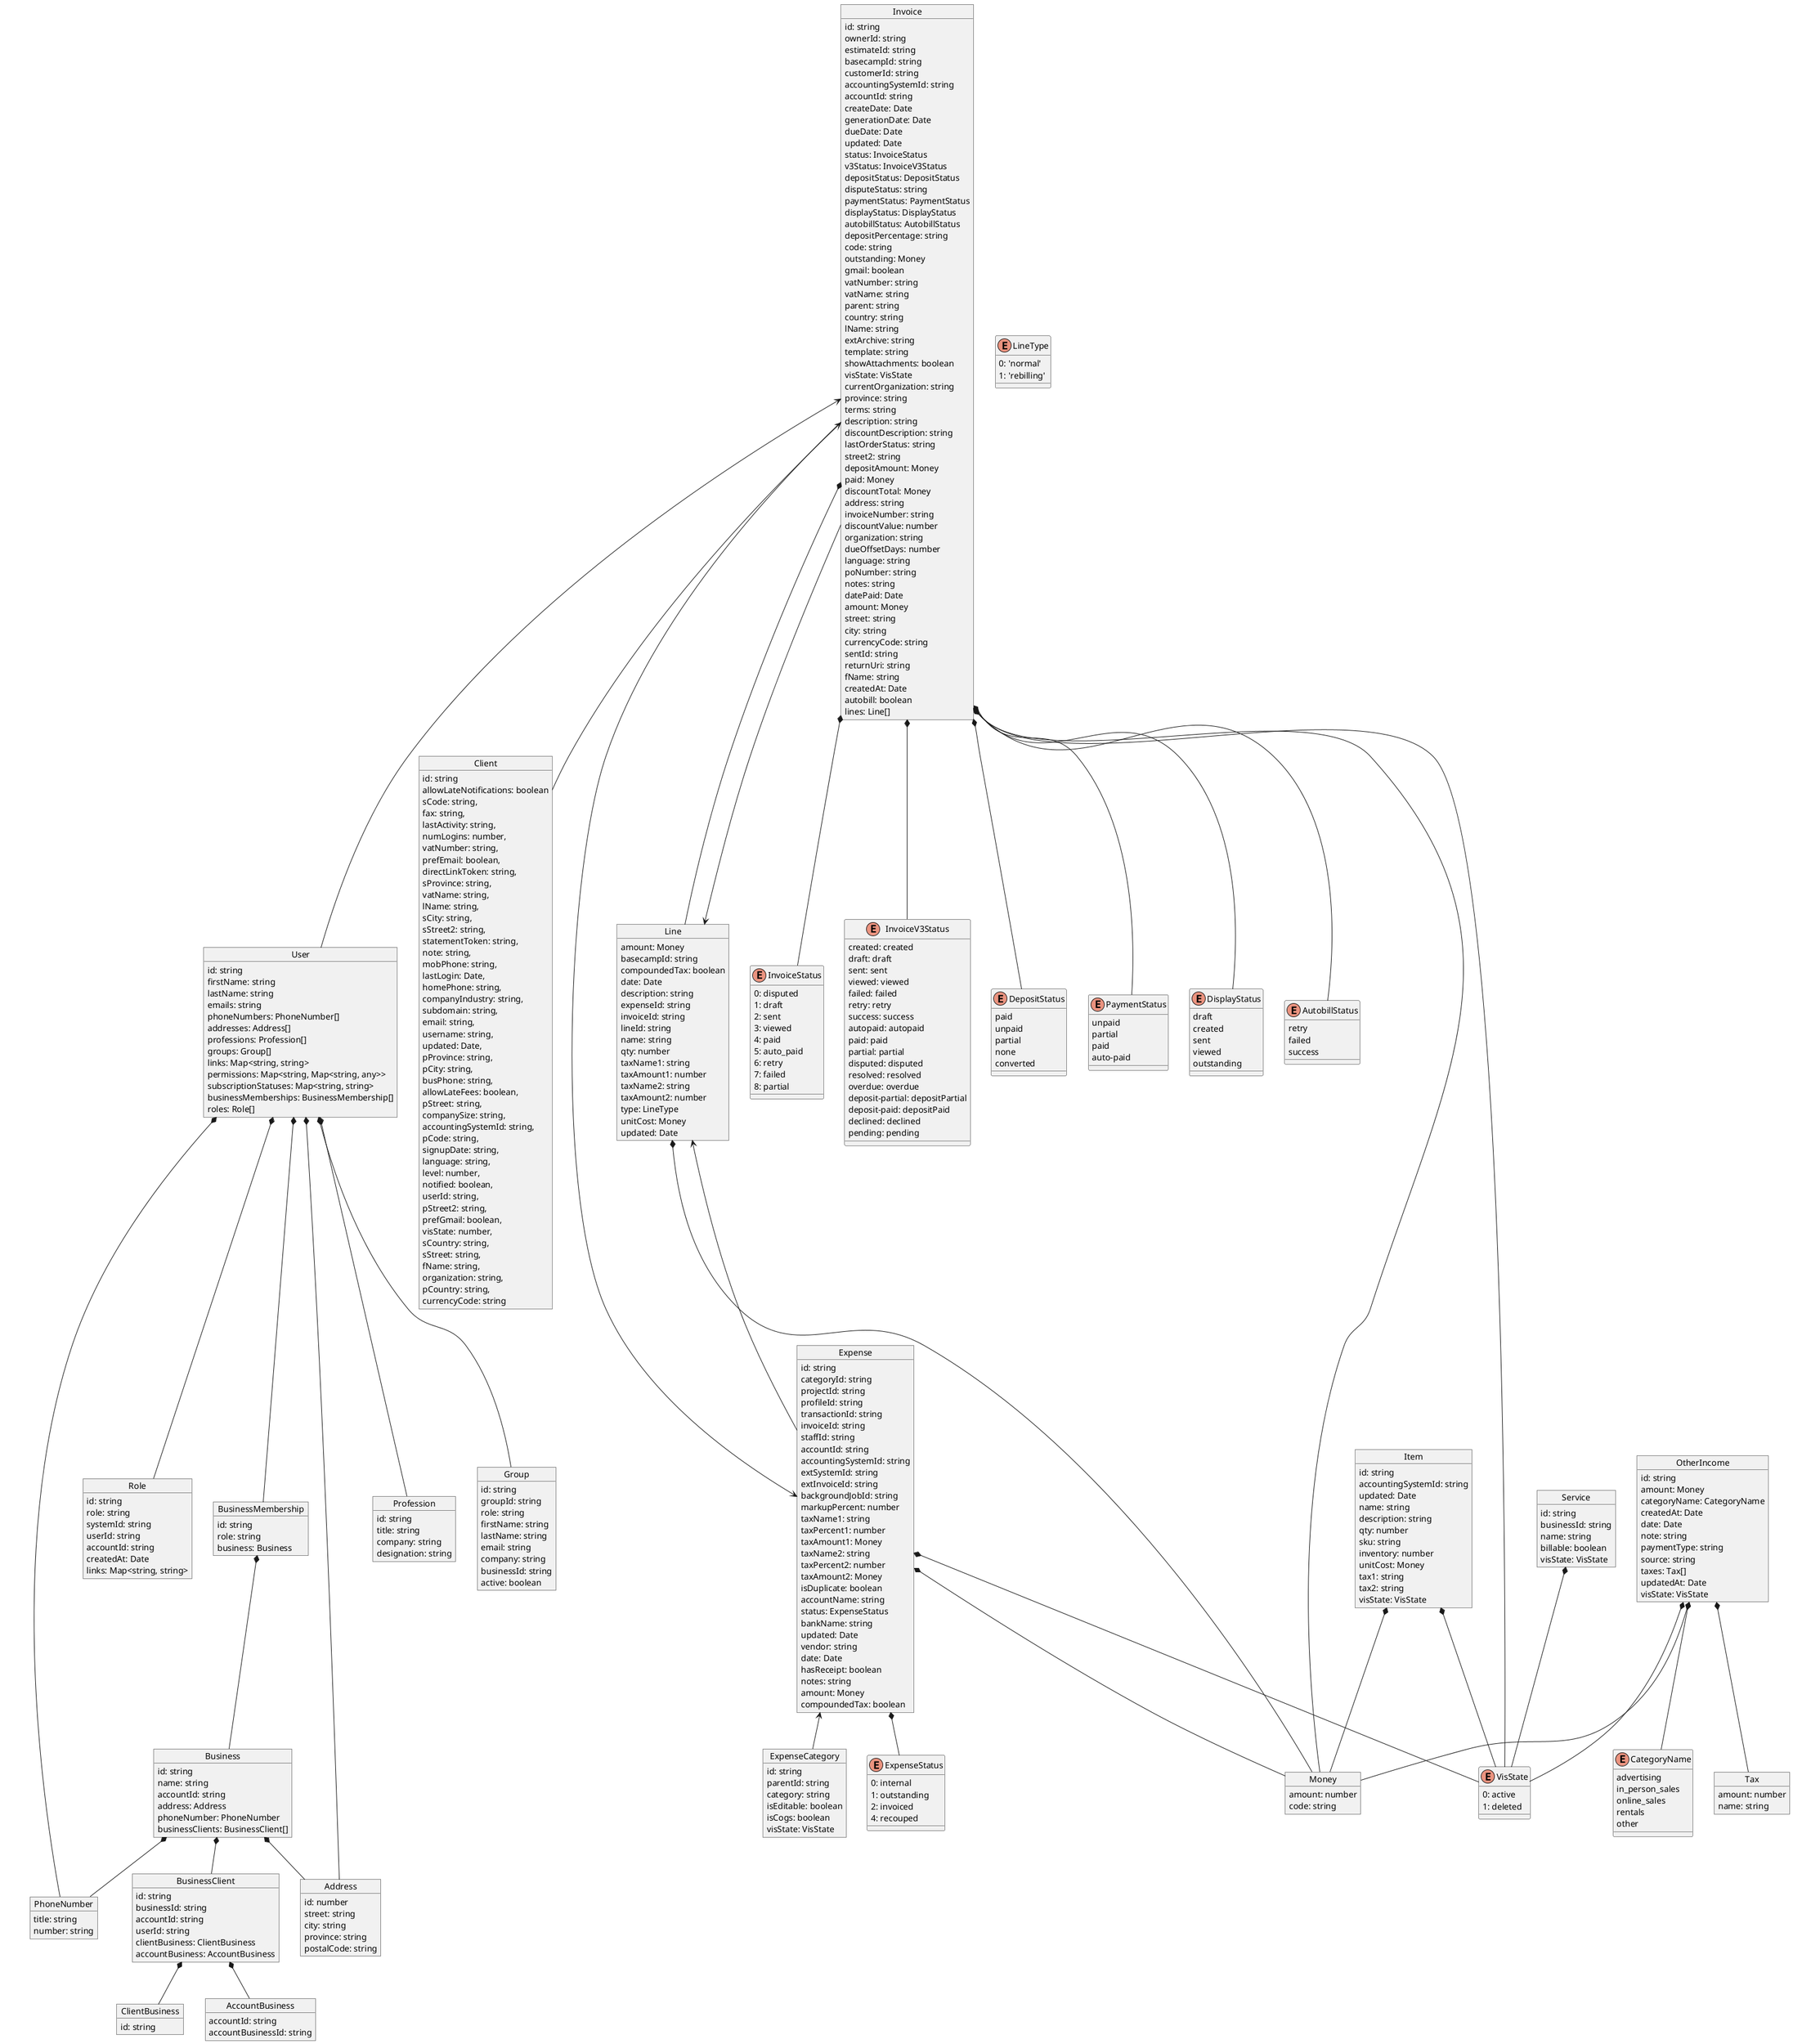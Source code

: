 @startuml Freshbooks API models
object User {
    id: string
    firstName: string
    lastName: string
    emails: string
    phoneNumbers: PhoneNumber[]
    addresses: Address[]
    professions: Profession[]
    groups: Group[]
    links: Map<string, string>
    permissions: Map<string, Map<string, any>>
    subscriptionStatuses: Map<string, string>
    businessMemberships: BusinessMembership[]
    roles: Role[]
}

object PhoneNumber {
    title: string
    number: string
}

object Address {
    id: number
    street: string
    city: string
    province: string
    postalCode: string
}

object Profession {
    id: string
    title: string
    company: string
    designation: string
}

object Group {
    id: string
    groupId: string
    role: string
    firstName: string
    lastName: string
    email: string
    company: string
    businessId: string
    active: boolean
}

object BusinessMembership {
    id: string
    role: string
    business: Business
}

object ClientBusiness {
    id: string
}

object AccountBusiness {
    accountId: string
    accountBusinessId: string
}

object BusinessClient {
    id: string
    businessId: string
    accountId: string
    userId: string
    clientBusiness: ClientBusiness
    accountBusiness: AccountBusiness
}

object Business {
    id: string
    name: string
    accountId: string
    address: Address
    phoneNumber: PhoneNumber
    businessClients: BusinessClient[]
}

object Role {
    id: string
    role: string
    systemId: string
    userId: string
    accountId: string
    createdAt: Date
    links: Map<string, string>
}

object Client {
    id: string
    allowLateNotifications: boolean
    sCode: string,
    fax: string,
    lastActivity: string,
    numLogins: number,
    vatNumber: string,
    prefEmail: boolean,
    directLinkToken: string,
    sProvince: string,
    vatName: string,
    lName: string,
    sCity: string,
    sStreet2: string,
    statementToken: string,
    note: string,
    mobPhone: string,
    lastLogin: Date,
    homePhone: string,
    companyIndustry: string,
    subdomain: string,
    email: string,
    username: string,
    updated: Date,
    pProvince: string,
    pCity: string,
    busPhone: string,
    allowLateFees: boolean,
    pStreet: string,
    companySize: string,
    accountingSystemId: string,
    pCode: string,
    signupDate: string,
    language: string,
    level: number,
    notified: boolean,
    userId: string,
    pStreet2: string,
    prefGmail: boolean,
    visState: number,
    sCountry: string,
    sStreet: string,
    fName: string,
    organization: string,
    pCountry: string,
    currencyCode: string
}

object Item {
    id: string
    accountingSystemId: string
    updated: Date
    name: string
    description: string
    qty: number
    sku: string
    inventory: number
    unitCost: Money
    tax1: string
    tax2: string
    visState: VisState
}

object Service {
    id: string
    businessId: string
    name: string
    billable: boolean
    visState: VisState
}

object Money {
    amount: number
    code: string
}

enum VisState {
    0: active
    1: deleted
}

enum InvoiceStatus {
    0: disputed
    1: draft
    2: sent
    3: viewed
    4: paid
    5: auto_paid
    6: retry
    7: failed
    8: partial
}

enum InvoiceV3Status {
    created: created
    draft: draft
    sent: sent
    viewed: viewed
    failed: failed
    retry: retry
    success: success
    autopaid: autopaid
    paid: paid
    partial: partial
    disputed: disputed
    resolved: resolved
    overdue: overdue
    deposit-partial: depositPartial
    deposit-paid: depositPaid
    declined: declined
    pending: pending
}

enum DepositStatus {
    paid
    unpaid
    partial
    none
    converted
}

enum PaymentStatus {
    unpaid
    partial
    paid
    auto-paid
}

enum DisplayStatus {
    draft
    created
    sent
    viewed
    outstanding
}

enum AutobillStatus {
    retry
    failed
    success
}

object Invoice {
    id: string
    ownerId: string
    estimateId: string
    basecampId: string
    customerId: string
    accountingSystemId: string
    accountId: string
    createDate: Date
    generationDate: Date
    dueDate: Date
    updated: Date
    status: InvoiceStatus
    v3Status: InvoiceV3Status
    depositStatus: DepositStatus
    disputeStatus: string
    paymentStatus: PaymentStatus
    displayStatus: DisplayStatus
    autobillStatus: AutobillStatus
    depositPercentage: string
    code: string
    outstanding: Money
    gmail: boolean
    vatNumber: string
    vatName: string
    parent: string
    country: string
    lName: string
    extArchive: string
    template: string
    showAttachments: boolean
    visState: VisState
    currentOrganization: string
    province: string
    terms: string
    description: string
    discountDescription: string
    lastOrderStatus: string
    street2: string
    depositAmount: Money
    paid: Money
    discountTotal: Money
    address: string
    invoiceNumber: string
    discountValue: number
    organization: string
    dueOffsetDays: number
    language: string
    poNumber: string
    notes: string
    datePaid: Date
    amount: Money
    street: string
    city: string
    currencyCode: string
    sentId: string
    returnUri: string
    fName: string
    createdAt: Date
    autobill: boolean
    lines: Line[]
}

enum LineType {
    0: 'normal'
    1: 'rebilling'
}

object Line {
    amount: Money
    basecampId: string
    compoundedTax: boolean
    date: Date
    description: string
    expenseId: string
    invoiceId: string
    lineId: string
    name: string
    qty: number
    taxName1: string
    taxAmount1: number
    taxName2: string
    taxAmount2: number
    type: LineType
    unitCost: Money
    updated: Date
}

object ExpenseCategory {
    id: string
    parentId: string
    category: string
    isEditable: boolean
    isCogs: boolean
    visState: VisState
}

enum ExpenseStatus {
    0: internal
    1: outstanding
    2: invoiced
    4: recouped
}

object Expense {
    id: string
    categoryId: string
    projectId: string
    profileId: string
    transactionId: string
    invoiceId: string
    staffId: string
    accountId: string
    accountingSystemId: string
    extSystemId: string
    extInvoiceId: string
    backgroundJobId: string
    markupPercent: number
    taxName1: string
    taxPercent1: number
    taxAmount1: Money
    taxName2: string
    taxPercent2: number
    taxAmount2: Money
    isDuplicate: boolean
    accountName: string
    status: ExpenseStatus
    bankName: string
    updated: Date
    vendor: string
    date: Date
    hasReceipt: boolean
    notes: string
    amount: Money
    compoundedTax: boolean
}

enum CategoryName {
    advertising
    in_person_sales
    online_sales
    rentals
    other
}

object Tax {
    amount: number
    name: string
}

object OtherIncome {
    id: string
    amount: Money
    categoryName: CategoryName
    createdAt: Date
    date: Date
    note: string
    paymentType: string
    source: string
    taxes: Tax[]
    updatedAt: Date
    visState: VisState
}

User *-- PhoneNumber
User *-- Address
User *-- Profession
User *-- Group
User *-- BusinessMembership
User *-- Role
BusinessMembership *-- Business
Business *-- Address
Business *-- PhoneNumber
Business *-- BusinessClient
BusinessClient *-- ClientBusiness
BusinessClient *-- AccountBusiness
Item *-- Money
Item *-- VisState
Service *-- VisState
Invoice *-- InvoiceStatus
Invoice *-- InvoiceV3Status
Invoice *-- DepositStatus
Invoice *-- PaymentStatus
Invoice *-- DisplayStatus
Invoice *-- AutobillStatus
Invoice *-- Money
Invoice *-- VisState
Invoice <-- User
Invoice <-- Client
Invoice *-- Line
Line *-- Money
Line <-- Expense
Line <-- Invoice
Expense <-- ExpenseCategory
Expense *-- ExpenseStatus
Expense *-- VisState
Expense *-- Money
Expense <-- Invoice
OtherIncome *-- Money
OtherIncome *-- CategoryName
OtherIncome *-- Tax
OtherIncome *-- VisState

@enduml
